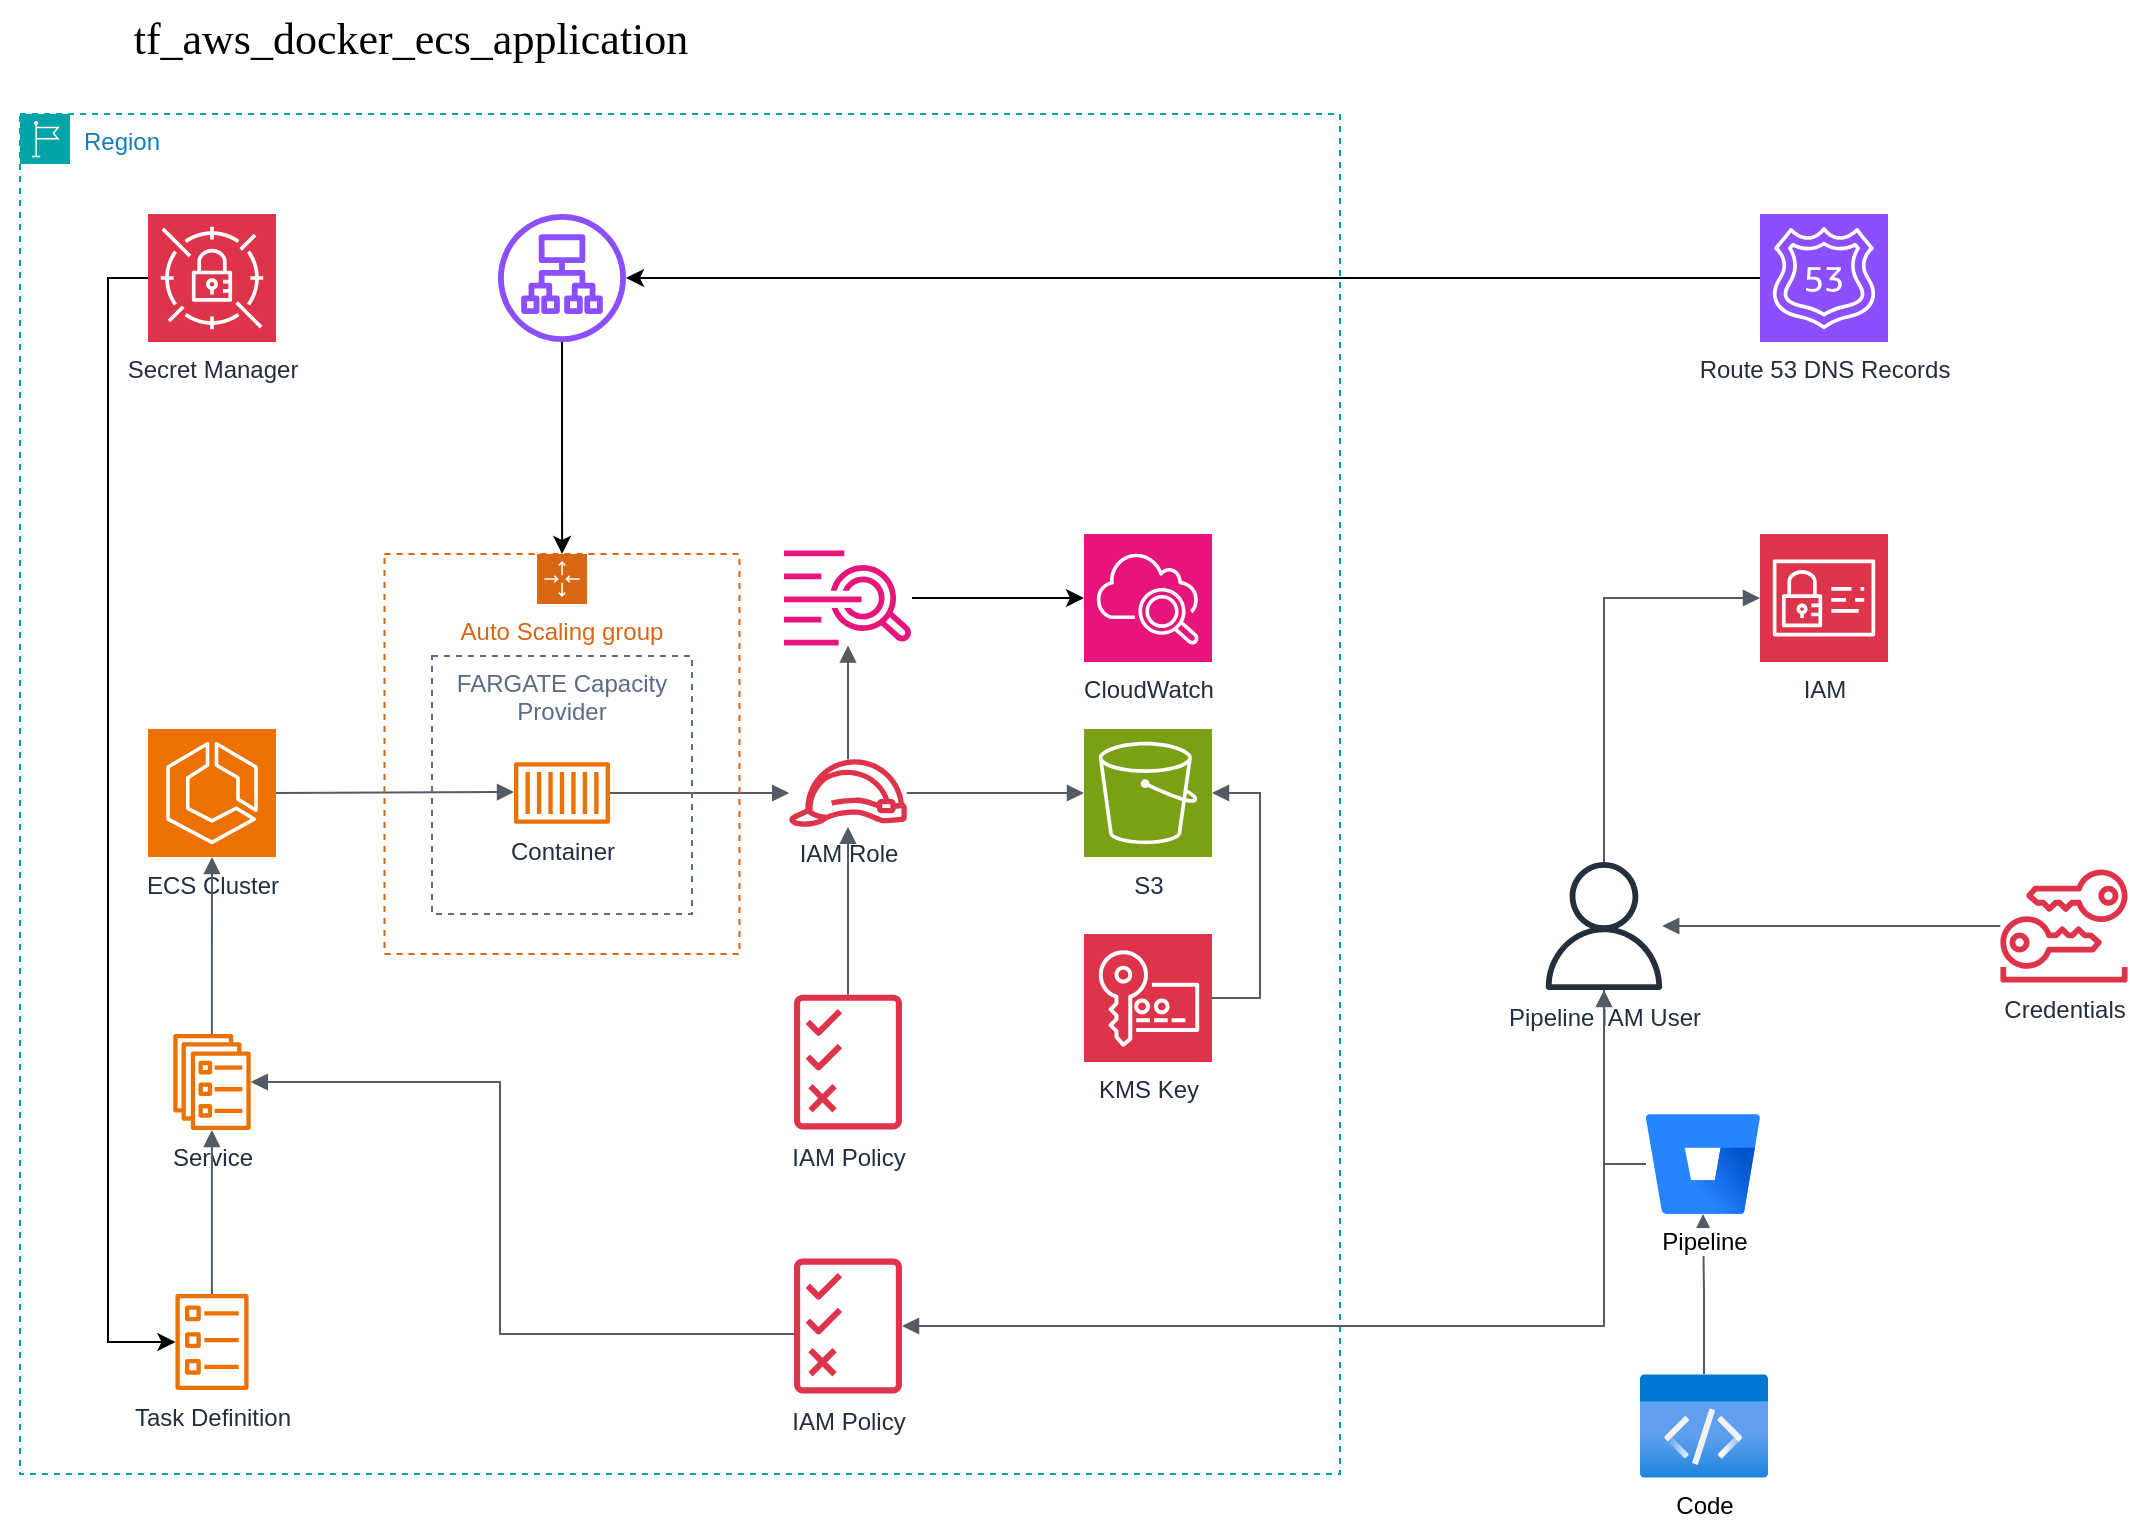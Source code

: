 <mxfile version="24.6.4" type="device">
  <diagram name="Page-1" id="UK2x4mv7M9AoydwgML-n">
    <mxGraphModel dx="1920" dy="1214" grid="1" gridSize="10" guides="1" tooltips="1" connect="1" arrows="1" fold="1" page="1" pageScale="1" pageWidth="1169" pageHeight="827" math="0" shadow="0">
      <root>
        <mxCell id="0" />
        <mxCell id="1" parent="0" />
        <mxCell id="CwAkxQvdfGnNLeCCKybQ-1" value="&lt;font style=&quot;font-size: 22px;&quot; face=&quot;JetBrains Mono&quot;&gt;tf_aws_docker_ecs_application&lt;/font&gt;" style="text;html=1;align=center;verticalAlign=middle;resizable=0;points=[];autosize=1;strokeColor=none;fillColor=none;" parent="1" vertex="1">
          <mxGeometry x="40" y="33" width="410" height="40" as="geometry" />
        </mxCell>
        <mxCell id="CwAkxQvdfGnNLeCCKybQ-5" value="Region" style="points=[[0,0],[0.25,0],[0.5,0],[0.75,0],[1,0],[1,0.25],[1,0.5],[1,0.75],[1,1],[0.75,1],[0.5,1],[0.25,1],[0,1],[0,0.75],[0,0.5],[0,0.25]];outlineConnect=0;gradientColor=none;html=1;whiteSpace=wrap;fontSize=12;fontStyle=0;container=1;pointerEvents=0;collapsible=0;recursiveResize=0;shape=mxgraph.aws4.group;grIcon=mxgraph.aws4.group_region;strokeColor=#00A4A6;fillColor=none;verticalAlign=top;align=left;spacingLeft=30;fontColor=#147EBA;dashed=1;" parent="1" vertex="1">
          <mxGeometry x="50" y="90" width="660" height="680" as="geometry" />
        </mxCell>
        <mxCell id="CwAkxQvdfGnNLeCCKybQ-2" value="ECS Cluster" style="sketch=0;points=[[0,0,0],[0.25,0,0],[0.5,0,0],[0.75,0,0],[1,0,0],[0,1,0],[0.25,1,0],[0.5,1,0],[0.75,1,0],[1,1,0],[0,0.25,0],[0,0.5,0],[0,0.75,0],[1,0.25,0],[1,0.5,0],[1,0.75,0]];outlineConnect=0;fontColor=#232F3E;fillColor=#ED7100;strokeColor=#ffffff;dashed=0;verticalLabelPosition=bottom;verticalAlign=top;align=center;html=1;fontSize=12;fontStyle=0;aspect=fixed;shape=mxgraph.aws4.resourceIcon;resIcon=mxgraph.aws4.ecs;" parent="CwAkxQvdfGnNLeCCKybQ-5" vertex="1">
          <mxGeometry x="64" y="307.5" width="64" height="64" as="geometry" />
        </mxCell>
        <mxCell id="CwAkxQvdfGnNLeCCKybQ-3" value="Service" style="sketch=0;outlineConnect=0;fontColor=#232F3E;gradientColor=none;fillColor=#ED7100;strokeColor=none;dashed=0;verticalLabelPosition=bottom;verticalAlign=top;align=center;html=1;fontSize=12;fontStyle=0;aspect=fixed;pointerEvents=1;shape=mxgraph.aws4.ecs_service;" parent="CwAkxQvdfGnNLeCCKybQ-5" vertex="1">
          <mxGeometry x="76.5" y="460" width="39" height="48" as="geometry" />
        </mxCell>
        <mxCell id="CwAkxQvdfGnNLeCCKybQ-4" value="Task Definition" style="sketch=0;outlineConnect=0;fontColor=#232F3E;gradientColor=none;fillColor=#ED7100;strokeColor=none;dashed=0;verticalLabelPosition=bottom;verticalAlign=top;align=center;html=1;fontSize=12;fontStyle=0;aspect=fixed;pointerEvents=1;shape=mxgraph.aws4.ecs_task;" parent="CwAkxQvdfGnNLeCCKybQ-5" vertex="1">
          <mxGeometry x="77.5" y="590" width="37" height="48" as="geometry" />
        </mxCell>
        <mxCell id="CwAkxQvdfGnNLeCCKybQ-7" value="S3" style="sketch=0;points=[[0,0,0],[0.25,0,0],[0.5,0,0],[0.75,0,0],[1,0,0],[0,1,0],[0.25,1,0],[0.5,1,0],[0.75,1,0],[1,1,0],[0,0.25,0],[0,0.5,0],[0,0.75,0],[1,0.25,0],[1,0.5,0],[1,0.75,0]];outlineConnect=0;fontColor=#232F3E;fillColor=#7AA116;strokeColor=#ffffff;dashed=0;verticalLabelPosition=bottom;verticalAlign=top;align=center;html=1;fontSize=12;fontStyle=0;aspect=fixed;shape=mxgraph.aws4.resourceIcon;resIcon=mxgraph.aws4.s3;" parent="CwAkxQvdfGnNLeCCKybQ-5" vertex="1">
          <mxGeometry x="532" y="307.5" width="64" height="64" as="geometry" />
        </mxCell>
        <mxCell id="CwAkxQvdfGnNLeCCKybQ-8" value="Container" style="sketch=0;outlineConnect=0;fontColor=#232F3E;gradientColor=none;fillColor=#ED7100;strokeColor=none;dashed=0;verticalLabelPosition=bottom;verticalAlign=top;align=center;html=1;fontSize=12;fontStyle=0;aspect=fixed;pointerEvents=1;shape=mxgraph.aws4.container_1;" parent="CwAkxQvdfGnNLeCCKybQ-5" vertex="1">
          <mxGeometry x="247" y="324" width="48" height="31" as="geometry" />
        </mxCell>
        <mxCell id="CwAkxQvdfGnNLeCCKybQ-9" value="" style="edgeStyle=orthogonalEdgeStyle;html=1;endArrow=block;elbow=vertical;startArrow=none;endFill=1;strokeColor=#545B64;rounded=0;" parent="CwAkxQvdfGnNLeCCKybQ-5" source="CwAkxQvdfGnNLeCCKybQ-4" target="CwAkxQvdfGnNLeCCKybQ-3" edge="1">
          <mxGeometry width="100" relative="1" as="geometry">
            <mxPoint x="307" y="510" as="sourcePoint" />
            <mxPoint x="407" y="510" as="targetPoint" />
          </mxGeometry>
        </mxCell>
        <mxCell id="CwAkxQvdfGnNLeCCKybQ-10" value="" style="edgeStyle=orthogonalEdgeStyle;html=1;endArrow=block;elbow=vertical;startArrow=none;endFill=1;strokeColor=#545B64;rounded=0;entryX=0.5;entryY=1;entryDx=0;entryDy=0;entryPerimeter=0;" parent="CwAkxQvdfGnNLeCCKybQ-5" source="CwAkxQvdfGnNLeCCKybQ-3" target="CwAkxQvdfGnNLeCCKybQ-2" edge="1">
          <mxGeometry width="100" relative="1" as="geometry">
            <mxPoint x="307" y="510" as="sourcePoint" />
            <mxPoint x="407" y="510" as="targetPoint" />
          </mxGeometry>
        </mxCell>
        <mxCell id="CwAkxQvdfGnNLeCCKybQ-12" value="IAM Policy" style="sketch=0;outlineConnect=0;fontColor=#232F3E;gradientColor=none;fillColor=#DD344C;strokeColor=none;dashed=0;verticalLabelPosition=bottom;verticalAlign=top;align=center;html=1;fontSize=12;fontStyle=0;aspect=fixed;pointerEvents=1;shape=mxgraph.aws4.permissions;" parent="CwAkxQvdfGnNLeCCKybQ-5" vertex="1">
          <mxGeometry x="387" y="440.06" width="54" height="67.94" as="geometry" />
        </mxCell>
        <mxCell id="CwAkxQvdfGnNLeCCKybQ-15" value="IAM Role" style="sketch=0;outlineConnect=0;fontColor=#232F3E;gradientColor=none;fillColor=#DD344C;strokeColor=none;dashed=0;verticalLabelPosition=bottom;verticalAlign=top;align=center;html=1;fontSize=12;fontStyle=0;aspect=fixed;pointerEvents=1;shape=mxgraph.aws4.role;" parent="CwAkxQvdfGnNLeCCKybQ-5" vertex="1">
          <mxGeometry x="384" y="322.58" width="60" height="33.84" as="geometry" />
        </mxCell>
        <mxCell id="CwAkxQvdfGnNLeCCKybQ-16" value="" style="edgeStyle=orthogonalEdgeStyle;html=1;endArrow=block;elbow=vertical;startArrow=none;endFill=1;strokeColor=#545B64;rounded=0;" parent="CwAkxQvdfGnNLeCCKybQ-5" source="CwAkxQvdfGnNLeCCKybQ-8" target="CwAkxQvdfGnNLeCCKybQ-15" edge="1">
          <mxGeometry width="100" relative="1" as="geometry">
            <mxPoint x="307" y="510" as="sourcePoint" />
            <mxPoint x="407" y="510" as="targetPoint" />
          </mxGeometry>
        </mxCell>
        <mxCell id="CwAkxQvdfGnNLeCCKybQ-17" value="" style="edgeStyle=orthogonalEdgeStyle;html=1;endArrow=block;elbow=vertical;startArrow=none;endFill=1;strokeColor=#545B64;rounded=0;" parent="CwAkxQvdfGnNLeCCKybQ-5" source="CwAkxQvdfGnNLeCCKybQ-15" target="CwAkxQvdfGnNLeCCKybQ-7" edge="1">
          <mxGeometry width="100" relative="1" as="geometry">
            <mxPoint x="307" y="510" as="sourcePoint" />
            <mxPoint x="407" y="510" as="targetPoint" />
          </mxGeometry>
        </mxCell>
        <mxCell id="CwAkxQvdfGnNLeCCKybQ-18" value="" style="edgeStyle=orthogonalEdgeStyle;html=1;endArrow=block;elbow=vertical;startArrow=none;endFill=1;strokeColor=#545B64;rounded=0;" parent="CwAkxQvdfGnNLeCCKybQ-5" source="CwAkxQvdfGnNLeCCKybQ-12" target="CwAkxQvdfGnNLeCCKybQ-15" edge="1">
          <mxGeometry width="100" relative="1" as="geometry">
            <mxPoint x="307" y="510" as="sourcePoint" />
            <mxPoint x="407" y="510" as="targetPoint" />
          </mxGeometry>
        </mxCell>
        <mxCell id="CwAkxQvdfGnNLeCCKybQ-24" value="IAM Policy" style="sketch=0;outlineConnect=0;fontColor=#232F3E;gradientColor=none;fillColor=#DD344C;strokeColor=none;dashed=0;verticalLabelPosition=bottom;verticalAlign=top;align=center;html=1;fontSize=12;fontStyle=0;aspect=fixed;pointerEvents=1;shape=mxgraph.aws4.permissions;" parent="CwAkxQvdfGnNLeCCKybQ-5" vertex="1">
          <mxGeometry x="387" y="572.03" width="54" height="67.94" as="geometry" />
        </mxCell>
        <mxCell id="b6w89GyX_Bw7gr28g-lh-1" value="CloudWatch" style="sketch=0;points=[[0,0,0],[0.25,0,0],[0.5,0,0],[0.75,0,0],[1,0,0],[0,1,0],[0.25,1,0],[0.5,1,0],[0.75,1,0],[1,1,0],[0,0.25,0],[0,0.5,0],[0,0.75,0],[1,0.25,0],[1,0.5,0],[1,0.75,0]];points=[[0,0,0],[0.25,0,0],[0.5,0,0],[0.75,0,0],[1,0,0],[0,1,0],[0.25,1,0],[0.5,1,0],[0.75,1,0],[1,1,0],[0,0.25,0],[0,0.5,0],[0,0.75,0],[1,0.25,0],[1,0.5,0],[1,0.75,0]];outlineConnect=0;fontColor=#232F3E;fillColor=#E7157B;strokeColor=#ffffff;dashed=0;verticalLabelPosition=bottom;verticalAlign=top;align=center;html=1;fontSize=12;fontStyle=0;aspect=fixed;shape=mxgraph.aws4.resourceIcon;resIcon=mxgraph.aws4.cloudwatch_2;" parent="CwAkxQvdfGnNLeCCKybQ-5" vertex="1">
          <mxGeometry x="532" y="210" width="64" height="64" as="geometry" />
        </mxCell>
        <mxCell id="b6w89GyX_Bw7gr28g-lh-4" value="" style="edgeStyle=orthogonalEdgeStyle;rounded=0;orthogonalLoop=1;jettySize=auto;html=1;" parent="CwAkxQvdfGnNLeCCKybQ-5" source="b6w89GyX_Bw7gr28g-lh-2" target="b6w89GyX_Bw7gr28g-lh-1" edge="1">
          <mxGeometry relative="1" as="geometry" />
        </mxCell>
        <mxCell id="b6w89GyX_Bw7gr28g-lh-2" value="" style="sketch=0;outlineConnect=0;fontColor=#232F3E;gradientColor=none;fillColor=#E7157B;strokeColor=none;dashed=0;verticalLabelPosition=bottom;verticalAlign=top;align=center;html=1;fontSize=12;fontStyle=0;aspect=fixed;pointerEvents=1;shape=mxgraph.aws4.cloudwatch_logs;" parent="CwAkxQvdfGnNLeCCKybQ-5" vertex="1">
          <mxGeometry x="382" y="218.2" width="64" height="47.59" as="geometry" />
        </mxCell>
        <mxCell id="b6w89GyX_Bw7gr28g-lh-3" value="" style="edgeStyle=orthogonalEdgeStyle;html=1;endArrow=block;elbow=vertical;startArrow=none;endFill=1;strokeColor=#545B64;rounded=0;" parent="CwAkxQvdfGnNLeCCKybQ-5" source="CwAkxQvdfGnNLeCCKybQ-15" target="b6w89GyX_Bw7gr28g-lh-2" edge="1">
          <mxGeometry width="100" relative="1" as="geometry">
            <mxPoint x="477" y="730" as="sourcePoint" />
            <mxPoint x="577" y="730" as="targetPoint" />
          </mxGeometry>
        </mxCell>
        <mxCell id="CwAkxQvdfGnNLeCCKybQ-11" value="" style="edgeStyle=orthogonalEdgeStyle;html=1;endArrow=block;elbow=vertical;startArrow=none;endFill=1;strokeColor=#545B64;rounded=0;exitX=1;exitY=0.5;exitDx=0;exitDy=0;exitPerimeter=0;" parent="CwAkxQvdfGnNLeCCKybQ-5" source="CwAkxQvdfGnNLeCCKybQ-2" edge="1">
          <mxGeometry width="100" relative="1" as="geometry">
            <mxPoint x="307" y="510" as="sourcePoint" />
            <mxPoint x="247" y="339" as="targetPoint" />
          </mxGeometry>
        </mxCell>
        <mxCell id="QW2W_MxPZAbcar348hzU-2" style="edgeStyle=orthogonalEdgeStyle;rounded=0;orthogonalLoop=1;jettySize=auto;html=1;" parent="CwAkxQvdfGnNLeCCKybQ-5" source="QW2W_MxPZAbcar348hzU-1" target="QW2W_MxPZAbcar348hzU-6" edge="1">
          <mxGeometry relative="1" as="geometry">
            <mxPoint x="271" y="260" as="targetPoint" />
          </mxGeometry>
        </mxCell>
        <mxCell id="QW2W_MxPZAbcar348hzU-1" value="" style="sketch=0;outlineConnect=0;fontColor=#232F3E;gradientColor=none;fillColor=#8C4FFF;strokeColor=none;dashed=0;verticalLabelPosition=bottom;verticalAlign=top;align=center;html=1;fontSize=12;fontStyle=0;aspect=fixed;pointerEvents=1;shape=mxgraph.aws4.application_load_balancer;" parent="CwAkxQvdfGnNLeCCKybQ-5" vertex="1">
          <mxGeometry x="239" y="50" width="64" height="64" as="geometry" />
        </mxCell>
        <mxCell id="QW2W_MxPZAbcar348hzU-6" value="Auto Scaling group" style="points=[[0,0],[0.25,0],[0.5,0],[0.75,0],[1,0],[1,0.25],[1,0.5],[1,0.75],[1,1],[0.75,1],[0.5,1],[0.25,1],[0,1],[0,0.75],[0,0.5],[0,0.25]];outlineConnect=0;gradientColor=none;html=1;whiteSpace=wrap;fontSize=12;fontStyle=0;container=1;pointerEvents=0;collapsible=0;recursiveResize=0;shape=mxgraph.aws4.groupCenter;grIcon=mxgraph.aws4.group_auto_scaling_group;grStroke=1;strokeColor=#D86613;fillColor=none;verticalAlign=top;align=center;fontColor=#D86613;dashed=1;spacingTop=25;" parent="CwAkxQvdfGnNLeCCKybQ-5" vertex="1">
          <mxGeometry x="182.25" y="220" width="177.5" height="200" as="geometry" />
        </mxCell>
        <mxCell id="QW2W_MxPZAbcar348hzU-9" value="FARGATE Capacity Provider" style="fillColor=none;strokeColor=#5A6C86;dashed=1;verticalAlign=top;fontStyle=0;fontColor=#5A6C86;whiteSpace=wrap;html=1;" parent="QW2W_MxPZAbcar348hzU-6" vertex="1">
          <mxGeometry x="23.75" y="51" width="130" height="129" as="geometry" />
        </mxCell>
        <mxCell id="LBLnOl_UVb4qRBX3O0HW-4" style="edgeStyle=orthogonalEdgeStyle;rounded=0;orthogonalLoop=1;jettySize=auto;html=1;exitX=0;exitY=0.5;exitDx=0;exitDy=0;exitPerimeter=0;" edge="1" parent="CwAkxQvdfGnNLeCCKybQ-5" source="LBLnOl_UVb4qRBX3O0HW-1" target="CwAkxQvdfGnNLeCCKybQ-4">
          <mxGeometry relative="1" as="geometry">
            <Array as="points">
              <mxPoint x="44" y="82" />
              <mxPoint x="44" y="614" />
            </Array>
          </mxGeometry>
        </mxCell>
        <mxCell id="LBLnOl_UVb4qRBX3O0HW-1" value="Secret Manager" style="sketch=0;points=[[0,0,0],[0.25,0,0],[0.5,0,0],[0.75,0,0],[1,0,0],[0,1,0],[0.25,1,0],[0.5,1,0],[0.75,1,0],[1,1,0],[0,0.25,0],[0,0.5,0],[0,0.75,0],[1,0.25,0],[1,0.5,0],[1,0.75,0]];outlineConnect=0;fontColor=#232F3E;fillColor=#DD344C;strokeColor=#ffffff;dashed=0;verticalLabelPosition=bottom;verticalAlign=top;align=center;html=1;fontSize=12;fontStyle=0;aspect=fixed;shape=mxgraph.aws4.resourceIcon;resIcon=mxgraph.aws4.secrets_manager;" vertex="1" parent="CwAkxQvdfGnNLeCCKybQ-5">
          <mxGeometry x="64" y="50" width="64" height="64" as="geometry" />
        </mxCell>
        <mxCell id="LBLnOl_UVb4qRBX3O0HW-5" value="KMS Key" style="sketch=0;points=[[0,0,0],[0.25,0,0],[0.5,0,0],[0.75,0,0],[1,0,0],[0,1,0],[0.25,1,0],[0.5,1,0],[0.75,1,0],[1,1,0],[0,0.25,0],[0,0.5,0],[0,0.75,0],[1,0.25,0],[1,0.5,0],[1,0.75,0]];outlineConnect=0;fontColor=#232F3E;fillColor=#DD344C;strokeColor=#ffffff;dashed=0;verticalLabelPosition=bottom;verticalAlign=top;align=center;html=1;fontSize=12;fontStyle=0;aspect=fixed;shape=mxgraph.aws4.resourceIcon;resIcon=mxgraph.aws4.key_management_service;" vertex="1" parent="CwAkxQvdfGnNLeCCKybQ-5">
          <mxGeometry x="532" y="410" width="64" height="64" as="geometry" />
        </mxCell>
        <mxCell id="LBLnOl_UVb4qRBX3O0HW-6" value="" style="edgeStyle=orthogonalEdgeStyle;html=1;endArrow=block;elbow=vertical;startArrow=none;endFill=1;strokeColor=#545B64;rounded=0;entryX=1;entryY=0.5;entryDx=0;entryDy=0;entryPerimeter=0;exitX=1;exitY=0.5;exitDx=0;exitDy=0;exitPerimeter=0;" edge="1" parent="CwAkxQvdfGnNLeCCKybQ-5" source="LBLnOl_UVb4qRBX3O0HW-5" target="CwAkxQvdfGnNLeCCKybQ-7">
          <mxGeometry width="100" relative="1" as="geometry">
            <mxPoint x="410" y="530" as="sourcePoint" />
            <mxPoint x="510" y="530" as="targetPoint" />
            <Array as="points">
              <mxPoint x="620" y="442" />
              <mxPoint x="620" y="340" />
            </Array>
          </mxGeometry>
        </mxCell>
        <mxCell id="LBLnOl_UVb4qRBX3O0HW-9" value="" style="edgeStyle=orthogonalEdgeStyle;html=1;endArrow=none;elbow=vertical;startArrow=block;startFill=1;strokeColor=#545B64;rounded=0;" edge="1" parent="CwAkxQvdfGnNLeCCKybQ-5" source="CwAkxQvdfGnNLeCCKybQ-3" target="CwAkxQvdfGnNLeCCKybQ-24">
          <mxGeometry width="100" relative="1" as="geometry">
            <mxPoint x="410" y="500" as="sourcePoint" />
            <mxPoint x="510" y="500" as="targetPoint" />
            <Array as="points">
              <mxPoint x="240" y="484" />
              <mxPoint x="240" y="610" />
            </Array>
          </mxGeometry>
        </mxCell>
        <mxCell id="CwAkxQvdfGnNLeCCKybQ-19" value="IAM" style="sketch=0;points=[[0,0,0],[0.25,0,0],[0.5,0,0],[0.75,0,0],[1,0,0],[0,1,0],[0.25,1,0],[0.5,1,0],[0.75,1,0],[1,1,0],[0,0.25,0],[0,0.5,0],[0,0.75,0],[1,0.25,0],[1,0.5,0],[1,0.75,0]];outlineConnect=0;fontColor=#232F3E;fillColor=#DD344C;strokeColor=#ffffff;dashed=0;verticalLabelPosition=bottom;verticalAlign=top;align=center;html=1;fontSize=12;fontStyle=0;aspect=fixed;shape=mxgraph.aws4.resourceIcon;resIcon=mxgraph.aws4.identity_and_access_management;" parent="1" vertex="1">
          <mxGeometry x="920" y="300" width="64" height="64" as="geometry" />
        </mxCell>
        <mxCell id="CwAkxQvdfGnNLeCCKybQ-20" value="Credentials" style="sketch=0;outlineConnect=0;fontColor=#232F3E;gradientColor=none;fillColor=#DD344C;strokeColor=none;dashed=0;verticalLabelPosition=bottom;verticalAlign=top;align=center;html=1;fontSize=12;fontStyle=0;aspect=fixed;pointerEvents=1;shape=mxgraph.aws4.long_term_security_credential;" parent="1" vertex="1">
          <mxGeometry x="1040" y="467.69" width="64" height="56.62" as="geometry" />
        </mxCell>
        <mxCell id="CwAkxQvdfGnNLeCCKybQ-21" value="Pipeline IAM User&lt;div&gt;&lt;br&gt;&lt;/div&gt;" style="sketch=0;outlineConnect=0;fontColor=#232F3E;gradientColor=none;fillColor=#232F3D;strokeColor=none;dashed=0;verticalLabelPosition=bottom;verticalAlign=top;align=center;html=1;fontSize=12;fontStyle=0;aspect=fixed;pointerEvents=1;shape=mxgraph.aws4.user;" parent="1" vertex="1">
          <mxGeometry x="810" y="464" width="64" height="64" as="geometry" />
        </mxCell>
        <mxCell id="CwAkxQvdfGnNLeCCKybQ-22" value="" style="edgeStyle=orthogonalEdgeStyle;html=1;endArrow=block;elbow=vertical;startArrow=none;endFill=1;strokeColor=#545B64;rounded=0;" parent="1" source="CwAkxQvdfGnNLeCCKybQ-20" target="CwAkxQvdfGnNLeCCKybQ-21" edge="1">
          <mxGeometry width="100" relative="1" as="geometry">
            <mxPoint x="340" y="580" as="sourcePoint" />
            <mxPoint x="440" y="580" as="targetPoint" />
          </mxGeometry>
        </mxCell>
        <mxCell id="CwAkxQvdfGnNLeCCKybQ-23" value="" style="edgeStyle=orthogonalEdgeStyle;html=1;endArrow=block;elbow=vertical;startArrow=none;endFill=1;strokeColor=#545B64;rounded=0;entryX=0;entryY=0.5;entryDx=0;entryDy=0;entryPerimeter=0;" parent="1" source="CwAkxQvdfGnNLeCCKybQ-21" target="CwAkxQvdfGnNLeCCKybQ-19" edge="1">
          <mxGeometry width="100" relative="1" as="geometry">
            <mxPoint x="340" y="580" as="sourcePoint" />
            <mxPoint x="440" y="580" as="targetPoint" />
            <Array as="points">
              <mxPoint x="842" y="332" />
            </Array>
          </mxGeometry>
        </mxCell>
        <mxCell id="CwAkxQvdfGnNLeCCKybQ-25" value="" style="edgeStyle=orthogonalEdgeStyle;html=1;endArrow=none;elbow=vertical;startArrow=block;startFill=1;strokeColor=#545B64;rounded=0;" parent="1" source="CwAkxQvdfGnNLeCCKybQ-24" target="CwAkxQvdfGnNLeCCKybQ-21" edge="1">
          <mxGeometry width="100" relative="1" as="geometry">
            <mxPoint x="350" y="530" as="sourcePoint" />
            <mxPoint x="450" y="530" as="targetPoint" />
          </mxGeometry>
        </mxCell>
        <mxCell id="CwAkxQvdfGnNLeCCKybQ-27" value="Code" style="image;aspect=fixed;html=1;points=[];align=center;fontSize=12;image=img/lib/azure2/general/Code.svg;" parent="1" vertex="1">
          <mxGeometry x="860" y="720" width="64" height="52" as="geometry" />
        </mxCell>
        <mxCell id="CwAkxQvdfGnNLeCCKybQ-28" value="" style="edgeStyle=orthogonalEdgeStyle;html=1;endArrow=block;elbow=vertical;startArrow=none;endFill=1;strokeColor=#545B64;rounded=0;entryX=0.5;entryY=1;entryDx=0;entryDy=0;" parent="1" source="CwAkxQvdfGnNLeCCKybQ-27" target="CwAkxQvdfGnNLeCCKybQ-29" edge="1">
          <mxGeometry width="100" relative="1" as="geometry">
            <mxPoint x="350" y="530" as="sourcePoint" />
            <mxPoint x="450" y="530" as="targetPoint" />
          </mxGeometry>
        </mxCell>
        <mxCell id="CwAkxQvdfGnNLeCCKybQ-29" value="Pipeline" style="image;html=1;image=img/lib/atlassian/Bitbucket_Logo.svg;" parent="1" vertex="1">
          <mxGeometry x="863" y="590" width="57" height="50" as="geometry" />
        </mxCell>
        <mxCell id="CwAkxQvdfGnNLeCCKybQ-30" value="" style="edgeStyle=orthogonalEdgeStyle;html=1;endArrow=block;elbow=vertical;startArrow=none;endFill=1;strokeColor=#545B64;rounded=0;exitX=0;exitY=0.5;exitDx=0;exitDy=0;" parent="1" source="CwAkxQvdfGnNLeCCKybQ-29" target="CwAkxQvdfGnNLeCCKybQ-21" edge="1">
          <mxGeometry width="100" relative="1" as="geometry">
            <mxPoint x="350" y="530" as="sourcePoint" />
            <mxPoint x="450" y="530" as="targetPoint" />
          </mxGeometry>
        </mxCell>
        <mxCell id="QW2W_MxPZAbcar348hzU-5" style="edgeStyle=orthogonalEdgeStyle;rounded=0;orthogonalLoop=1;jettySize=auto;html=1;" parent="1" source="QW2W_MxPZAbcar348hzU-4" target="QW2W_MxPZAbcar348hzU-1" edge="1">
          <mxGeometry relative="1" as="geometry" />
        </mxCell>
        <mxCell id="QW2W_MxPZAbcar348hzU-4" value="Route 53 DNS Records" style="sketch=0;points=[[0,0,0],[0.25,0,0],[0.5,0,0],[0.75,0,0],[1,0,0],[0,1,0],[0.25,1,0],[0.5,1,0],[0.75,1,0],[1,1,0],[0,0.25,0],[0,0.5,0],[0,0.75,0],[1,0.25,0],[1,0.5,0],[1,0.75,0]];outlineConnect=0;fontColor=#232F3E;fillColor=#8C4FFF;strokeColor=#ffffff;dashed=0;verticalLabelPosition=bottom;verticalAlign=top;align=center;html=1;fontSize=12;fontStyle=0;aspect=fixed;shape=mxgraph.aws4.resourceIcon;resIcon=mxgraph.aws4.route_53;" parent="1" vertex="1">
          <mxGeometry x="920" y="140" width="64" height="64" as="geometry" />
        </mxCell>
      </root>
    </mxGraphModel>
  </diagram>
</mxfile>
